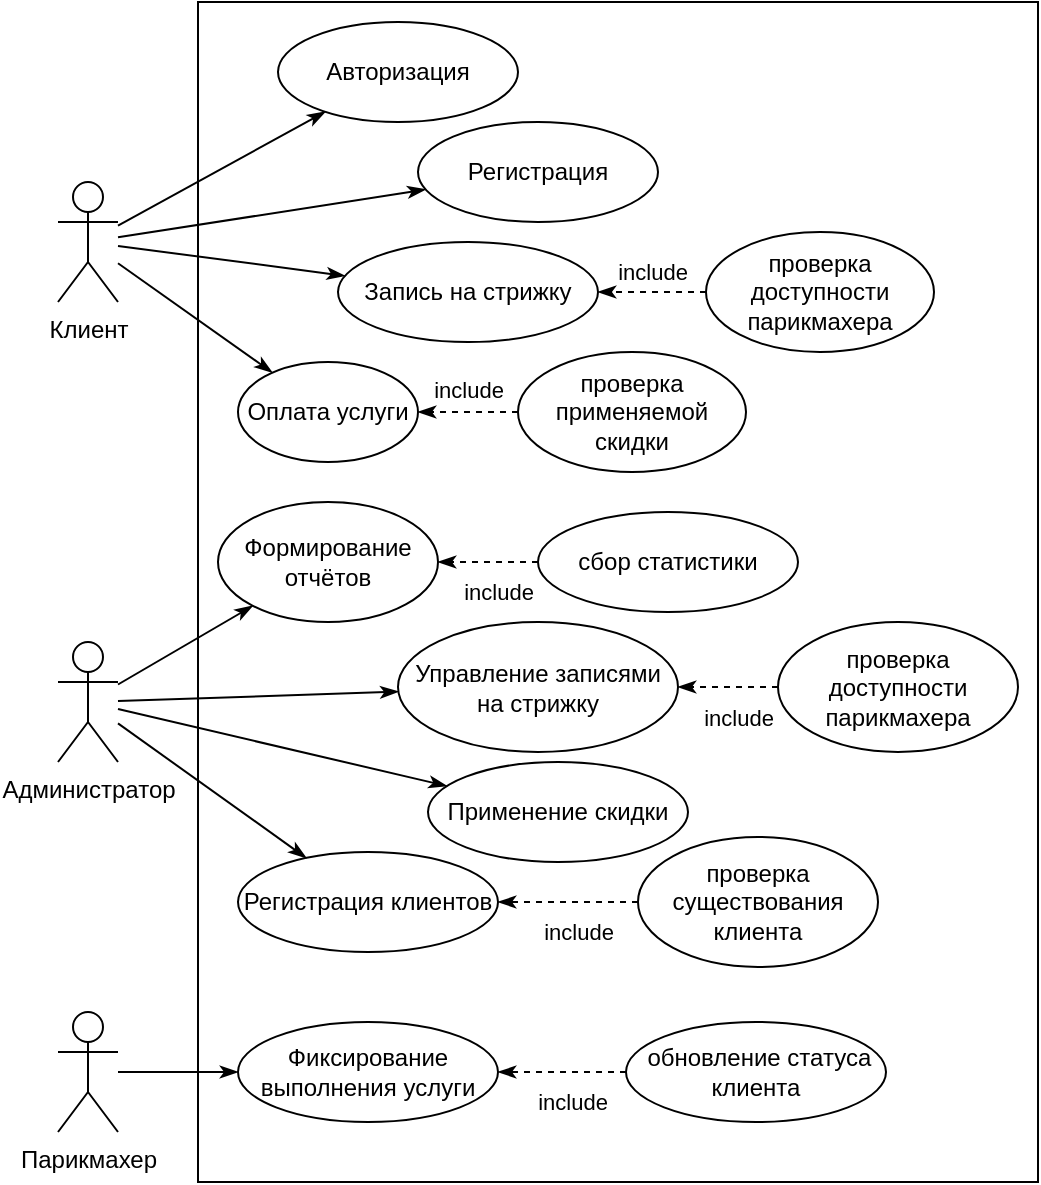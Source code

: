 <mxfile version="26.1.0">
  <diagram name="Страница — 1" id="2l2xRksPNdQvng3e8ofO">
    <mxGraphModel dx="1050" dy="663" grid="1" gridSize="10" guides="1" tooltips="1" connect="1" arrows="1" fold="1" page="1" pageScale="1" pageWidth="827" pageHeight="1169" math="0" shadow="0">
      <root>
        <mxCell id="0" />
        <mxCell id="1" parent="0" />
        <mxCell id="bLb5BtMO9tZuomgXs2TO-29" value="" style="rounded=0;whiteSpace=wrap;html=1;movable=1;resizable=1;rotatable=1;deletable=1;editable=1;locked=0;connectable=1;" parent="1" vertex="1">
          <mxGeometry x="200" y="210" width="420" height="590" as="geometry" />
        </mxCell>
        <mxCell id="bLb5BtMO9tZuomgXs2TO-2" value="Клиент" style="shape=umlActor;verticalLabelPosition=bottom;verticalAlign=top;html=1;outlineConnect=0;" parent="1" vertex="1">
          <mxGeometry x="130" y="300" width="30" height="60" as="geometry" />
        </mxCell>
        <mxCell id="bLb5BtMO9tZuomgXs2TO-3" value="Парикмахер" style="shape=umlActor;verticalLabelPosition=bottom;verticalAlign=top;html=1;outlineConnect=0;" parent="1" vertex="1">
          <mxGeometry x="130" y="715" width="30" height="60" as="geometry" />
        </mxCell>
        <mxCell id="bLb5BtMO9tZuomgXs2TO-4" value="Администратор" style="shape=umlActor;verticalLabelPosition=bottom;verticalAlign=top;html=1;outlineConnect=0;" parent="1" vertex="1">
          <mxGeometry x="130" y="530" width="30" height="60" as="geometry" />
        </mxCell>
        <mxCell id="bLb5BtMO9tZuomgXs2TO-8" value="&lt;p data-pm-slice=&quot;1 1 [&amp;quot;ordered_list&amp;quot;,{&amp;quot;spread&amp;quot;:false,&amp;quot;startingNumber&amp;quot;:1,&amp;quot;start&amp;quot;:150,&amp;quot;end&amp;quot;:277},&amp;quot;regular_list_item&amp;quot;,{&amp;quot;start&amp;quot;:150,&amp;quot;end&amp;quot;:172}]&quot;&gt;Регистрация&lt;/p&gt;" style="ellipse;whiteSpace=wrap;html=1;" parent="1" vertex="1">
          <mxGeometry x="310" y="270" width="120" height="50" as="geometry" />
        </mxCell>
        <mxCell id="bLb5BtMO9tZuomgXs2TO-9" value="&lt;p data-pm-slice=&quot;1 1 [&amp;quot;ordered_list&amp;quot;,{&amp;quot;spread&amp;quot;:false,&amp;quot;startingNumber&amp;quot;:1,&amp;quot;start&amp;quot;:150,&amp;quot;end&amp;quot;:277},&amp;quot;regular_list_item&amp;quot;,{&amp;quot;start&amp;quot;:173,&amp;quot;end&amp;quot;:193}]&quot;&gt;Запись на стрижку&lt;/p&gt;" style="ellipse;whiteSpace=wrap;html=1;" parent="1" vertex="1">
          <mxGeometry x="270" y="330" width="130" height="50" as="geometry" />
        </mxCell>
        <mxCell id="bLb5BtMO9tZuomgXs2TO-10" value="&lt;p data-pm-slice=&quot;1 1 [&amp;quot;list&amp;quot;,{&amp;quot;spread&amp;quot;:true,&amp;quot;start&amp;quot;:88,&amp;quot;end&amp;quot;:600},&amp;quot;regular_list_item&amp;quot;,{&amp;quot;start&amp;quot;:256,&amp;quot;end&amp;quot;:490},&amp;quot;list&amp;quot;,{&amp;quot;spread&amp;quot;:false,&amp;quot;start&amp;quot;:278,&amp;quot;end&amp;quot;:490},&amp;quot;regular_list_item&amp;quot;,{&amp;quot;start&amp;quot;:424,&amp;quot;end&amp;quot;:442}]&quot;&gt;Применение скидки&lt;/p&gt;" style="ellipse;whiteSpace=wrap;html=1;" parent="1" vertex="1">
          <mxGeometry x="315" y="590" width="130" height="50" as="geometry" />
        </mxCell>
        <mxCell id="bLb5BtMO9tZuomgXs2TO-11" value="&lt;p data-pm-slice=&quot;1 1 [&amp;quot;list&amp;quot;,{&amp;quot;spread&amp;quot;:true,&amp;quot;start&amp;quot;:88,&amp;quot;end&amp;quot;:600},&amp;quot;regular_list_item&amp;quot;,{&amp;quot;start&amp;quot;:256,&amp;quot;end&amp;quot;:490},&amp;quot;list&amp;quot;,{&amp;quot;spread&amp;quot;:false,&amp;quot;start&amp;quot;:278,&amp;quot;end&amp;quot;:490},&amp;quot;regular_list_item&amp;quot;,{&amp;quot;start&amp;quot;:346,&amp;quot;end&amp;quot;:421}]&quot;&gt;Управление записями на стрижку&lt;/p&gt;" style="ellipse;whiteSpace=wrap;html=1;" parent="1" vertex="1">
          <mxGeometry x="300" y="520" width="140" height="65" as="geometry" />
        </mxCell>
        <mxCell id="bLb5BtMO9tZuomgXs2TO-13" value="&lt;p data-pm-slice=&quot;1 1 [&amp;quot;ordered_list&amp;quot;,{&amp;quot;spread&amp;quot;:false,&amp;quot;startingNumber&amp;quot;:1,&amp;quot;start&amp;quot;:150,&amp;quot;end&amp;quot;:277},&amp;quot;regular_list_item&amp;quot;,{&amp;quot;start&amp;quot;:254,&amp;quot;end&amp;quot;:277}]&quot;&gt;Формирование отчётов&lt;/p&gt;" style="ellipse;whiteSpace=wrap;html=1;" parent="1" vertex="1">
          <mxGeometry x="210" y="460" width="110" height="60" as="geometry" />
        </mxCell>
        <mxCell id="bLb5BtMO9tZuomgXs2TO-14" value="" style="endArrow=classicThin;html=1;rounded=0;endFill=1;" parent="1" source="bLb5BtMO9tZuomgXs2TO-2" target="bLb5BtMO9tZuomgXs2TO-8" edge="1">
          <mxGeometry width="50" height="50" relative="1" as="geometry">
            <mxPoint x="480" y="590" as="sourcePoint" />
            <mxPoint x="530" y="540" as="targetPoint" />
          </mxGeometry>
        </mxCell>
        <mxCell id="bLb5BtMO9tZuomgXs2TO-15" value="" style="endArrow=classicThin;html=1;rounded=0;endFill=1;" parent="1" source="bLb5BtMO9tZuomgXs2TO-2" target="bLb5BtMO9tZuomgXs2TO-9" edge="1">
          <mxGeometry width="50" height="50" relative="1" as="geometry">
            <mxPoint x="170" y="367" as="sourcePoint" />
            <mxPoint x="274" y="350" as="targetPoint" />
          </mxGeometry>
        </mxCell>
        <mxCell id="bLb5BtMO9tZuomgXs2TO-17" value="&lt;p data-pm-slice=&quot;1 1 [&amp;quot;ordered_list&amp;quot;,{&amp;quot;spread&amp;quot;:false,&amp;quot;startingNumber&amp;quot;:1,&amp;quot;start&amp;quot;:150,&amp;quot;end&amp;quot;:277},&amp;quot;regular_list_item&amp;quot;,{&amp;quot;start&amp;quot;:150,&amp;quot;end&amp;quot;:172}]&quot;&gt;Авторизация&lt;/p&gt;" style="ellipse;whiteSpace=wrap;html=1;" parent="1" vertex="1">
          <mxGeometry x="240" y="220" width="120" height="50" as="geometry" />
        </mxCell>
        <mxCell id="bLb5BtMO9tZuomgXs2TO-18" value="" style="endArrow=classicThin;html=1;rounded=0;endFill=1;" parent="1" source="bLb5BtMO9tZuomgXs2TO-2" target="bLb5BtMO9tZuomgXs2TO-17" edge="1">
          <mxGeometry width="50" height="50" relative="1" as="geometry">
            <mxPoint x="170" y="367" as="sourcePoint" />
            <mxPoint x="274" y="350" as="targetPoint" />
          </mxGeometry>
        </mxCell>
        <mxCell id="bLb5BtMO9tZuomgXs2TO-19" value="&lt;p data-pm-slice=&quot;1 1 [&amp;quot;list&amp;quot;,{&amp;quot;spread&amp;quot;:true,&amp;quot;start&amp;quot;:88,&amp;quot;end&amp;quot;:600},&amp;quot;regular_list_item&amp;quot;,{&amp;quot;start&amp;quot;:88,&amp;quot;end&amp;quot;:254},&amp;quot;list&amp;quot;,{&amp;quot;spread&amp;quot;:false,&amp;quot;start&amp;quot;:103,&amp;quot;end&amp;quot;:254},&amp;quot;regular_list_item&amp;quot;,{&amp;quot;start&amp;quot;:103,&amp;quot;end&amp;quot;:172}]&quot;&gt;проверка доступности парикмахера&lt;/p&gt;" style="ellipse;whiteSpace=wrap;html=1;" parent="1" vertex="1">
          <mxGeometry x="454" y="325" width="114" height="60" as="geometry" />
        </mxCell>
        <mxCell id="bLb5BtMO9tZuomgXs2TO-20" value="" style="endArrow=classicThin;html=1;rounded=0;endFill=1;dashed=1;" parent="1" source="bLb5BtMO9tZuomgXs2TO-19" target="bLb5BtMO9tZuomgXs2TO-9" edge="1">
          <mxGeometry width="50" height="50" relative="1" as="geometry">
            <mxPoint x="404" y="329.66" as="sourcePoint" />
            <mxPoint x="504" y="329.66" as="targetPoint" />
          </mxGeometry>
        </mxCell>
        <mxCell id="bLb5BtMO9tZuomgXs2TO-21" value="include" style="edgeLabel;html=1;align=center;verticalAlign=middle;resizable=0;points=[];" parent="bLb5BtMO9tZuomgXs2TO-20" vertex="1" connectable="0">
          <mxGeometry x="-0.006" y="-1" relative="1" as="geometry">
            <mxPoint y="-9" as="offset" />
          </mxGeometry>
        </mxCell>
        <mxCell id="bLb5BtMO9tZuomgXs2TO-23" value="&lt;p data-pm-slice=&quot;1 1 [&amp;quot;list&amp;quot;,{&amp;quot;spread&amp;quot;:true,&amp;quot;start&amp;quot;:88,&amp;quot;end&amp;quot;:600},&amp;quot;regular_list_item&amp;quot;,{&amp;quot;start&amp;quot;:88,&amp;quot;end&amp;quot;:254},&amp;quot;list&amp;quot;,{&amp;quot;spread&amp;quot;:false,&amp;quot;start&amp;quot;:103,&amp;quot;end&amp;quot;:254},&amp;quot;regular_list_item&amp;quot;,{&amp;quot;start&amp;quot;:196,&amp;quot;end&amp;quot;:254}]&quot;&gt;Оплата услуги&lt;/p&gt;" style="ellipse;whiteSpace=wrap;html=1;" parent="1" vertex="1">
          <mxGeometry x="220" y="390" width="90" height="50" as="geometry" />
        </mxCell>
        <mxCell id="bLb5BtMO9tZuomgXs2TO-24" value="" style="endArrow=classicThin;html=1;rounded=0;endFill=1;" parent="1" source="bLb5BtMO9tZuomgXs2TO-2" target="bLb5BtMO9tZuomgXs2TO-23" edge="1">
          <mxGeometry width="50" height="50" relative="1" as="geometry">
            <mxPoint x="170" y="342" as="sourcePoint" />
            <mxPoint x="283" y="360" as="targetPoint" />
          </mxGeometry>
        </mxCell>
        <mxCell id="bLb5BtMO9tZuomgXs2TO-25" value="&lt;p data-pm-slice=&quot;1 1 [&amp;quot;list&amp;quot;,{&amp;quot;spread&amp;quot;:true,&amp;quot;start&amp;quot;:88,&amp;quot;end&amp;quot;:600},&amp;quot;regular_list_item&amp;quot;,{&amp;quot;start&amp;quot;:88,&amp;quot;end&amp;quot;:254},&amp;quot;list&amp;quot;,{&amp;quot;spread&amp;quot;:false,&amp;quot;start&amp;quot;:103,&amp;quot;end&amp;quot;:254},&amp;quot;regular_list_item&amp;quot;,{&amp;quot;start&amp;quot;:196,&amp;quot;end&amp;quot;:254}]&quot;&gt;проверка применяемой скидки&lt;/p&gt;" style="ellipse;whiteSpace=wrap;html=1;" parent="1" vertex="1">
          <mxGeometry x="360" y="385" width="114" height="60" as="geometry" />
        </mxCell>
        <mxCell id="bLb5BtMO9tZuomgXs2TO-30" value="&lt;p data-pm-slice=&quot;1 1 [&amp;quot;list&amp;quot;,{&amp;quot;spread&amp;quot;:true,&amp;quot;start&amp;quot;:88,&amp;quot;end&amp;quot;:600},&amp;quot;regular_list_item&amp;quot;,{&amp;quot;start&amp;quot;:256,&amp;quot;end&amp;quot;:490},&amp;quot;list&amp;quot;,{&amp;quot;spread&amp;quot;:false,&amp;quot;start&amp;quot;:278,&amp;quot;end&amp;quot;:490},&amp;quot;regular_list_item&amp;quot;,{&amp;quot;start&amp;quot;:278,&amp;quot;end&amp;quot;:343}]&quot;&gt;Регистрация клиентов&lt;/p&gt;" style="ellipse;whiteSpace=wrap;html=1;" parent="1" vertex="1">
          <mxGeometry x="220" y="635" width="130" height="50" as="geometry" />
        </mxCell>
        <mxCell id="bLb5BtMO9tZuomgXs2TO-31" value="" style="endArrow=classicThin;html=1;rounded=0;endFill=1;" parent="1" source="bLb5BtMO9tZuomgXs2TO-4" target="bLb5BtMO9tZuomgXs2TO-13" edge="1">
          <mxGeometry width="50" height="50" relative="1" as="geometry">
            <mxPoint x="170" y="351" as="sourcePoint" />
            <mxPoint x="247" y="405" as="targetPoint" />
          </mxGeometry>
        </mxCell>
        <mxCell id="bLb5BtMO9tZuomgXs2TO-32" value="" style="endArrow=classicThin;html=1;rounded=0;endFill=1;" parent="1" source="bLb5BtMO9tZuomgXs2TO-4" target="bLb5BtMO9tZuomgXs2TO-11" edge="1">
          <mxGeometry width="50" height="50" relative="1" as="geometry">
            <mxPoint x="170" y="561" as="sourcePoint" />
            <mxPoint x="237" y="522" as="targetPoint" />
          </mxGeometry>
        </mxCell>
        <mxCell id="bLb5BtMO9tZuomgXs2TO-33" value="" style="endArrow=classicThin;html=1;rounded=0;endFill=1;" parent="1" source="bLb5BtMO9tZuomgXs2TO-4" target="bLb5BtMO9tZuomgXs2TO-10" edge="1">
          <mxGeometry width="50" height="50" relative="1" as="geometry">
            <mxPoint x="180" y="571" as="sourcePoint" />
            <mxPoint x="247" y="532" as="targetPoint" />
          </mxGeometry>
        </mxCell>
        <mxCell id="bLb5BtMO9tZuomgXs2TO-34" value="" style="endArrow=classicThin;html=1;rounded=0;endFill=1;" parent="1" source="bLb5BtMO9tZuomgXs2TO-4" target="bLb5BtMO9tZuomgXs2TO-30" edge="1">
          <mxGeometry width="50" height="50" relative="1" as="geometry">
            <mxPoint x="190" y="581" as="sourcePoint" />
            <mxPoint x="257" y="542" as="targetPoint" />
          </mxGeometry>
        </mxCell>
        <mxCell id="bLb5BtMO9tZuomgXs2TO-35" value="&lt;p data-pm-slice=&quot;1 1 [&amp;quot;list&amp;quot;,{&amp;quot;spread&amp;quot;:true,&amp;quot;start&amp;quot;:88,&amp;quot;end&amp;quot;:600},&amp;quot;regular_list_item&amp;quot;,{&amp;quot;start&amp;quot;:256,&amp;quot;end&amp;quot;:490},&amp;quot;list&amp;quot;,{&amp;quot;spread&amp;quot;:false,&amp;quot;start&amp;quot;:278,&amp;quot;end&amp;quot;:490},&amp;quot;regular_list_item&amp;quot;,{&amp;quot;start&amp;quot;:278,&amp;quot;end&amp;quot;:343}]&quot;&gt;проверка существования клиента&lt;/p&gt;" style="ellipse;whiteSpace=wrap;html=1;" parent="1" vertex="1">
          <mxGeometry x="420" y="627.5" width="120" height="65" as="geometry" />
        </mxCell>
        <mxCell id="bLb5BtMO9tZuomgXs2TO-37" value="" style="endArrow=classicThin;html=1;rounded=0;endFill=1;dashed=1;" parent="1" source="bLb5BtMO9tZuomgXs2TO-35" target="bLb5BtMO9tZuomgXs2TO-30" edge="1">
          <mxGeometry width="50" height="50" relative="1" as="geometry">
            <mxPoint x="430" y="677.5" as="sourcePoint" />
            <mxPoint x="380" y="677.5" as="targetPoint" />
          </mxGeometry>
        </mxCell>
        <mxCell id="bLb5BtMO9tZuomgXs2TO-38" value="include" style="edgeLabel;html=1;align=center;verticalAlign=middle;resizable=0;points=[];" parent="bLb5BtMO9tZuomgXs2TO-37" vertex="1" connectable="0">
          <mxGeometry x="-0.006" y="-1" relative="1" as="geometry">
            <mxPoint x="5" y="16" as="offset" />
          </mxGeometry>
        </mxCell>
        <mxCell id="bLb5BtMO9tZuomgXs2TO-39" value="" style="endArrow=classicThin;html=1;rounded=0;endFill=1;dashed=1;" parent="1" source="bLb5BtMO9tZuomgXs2TO-25" target="bLb5BtMO9tZuomgXs2TO-23" edge="1">
          <mxGeometry width="50" height="50" relative="1" as="geometry">
            <mxPoint x="380" y="435" as="sourcePoint" />
            <mxPoint x="330" y="435" as="targetPoint" />
          </mxGeometry>
        </mxCell>
        <mxCell id="bLb5BtMO9tZuomgXs2TO-40" value="include" style="edgeLabel;html=1;align=center;verticalAlign=middle;resizable=0;points=[];" parent="bLb5BtMO9tZuomgXs2TO-39" vertex="1" connectable="0">
          <mxGeometry x="-0.006" y="-1" relative="1" as="geometry">
            <mxPoint y="-10" as="offset" />
          </mxGeometry>
        </mxCell>
        <mxCell id="bLb5BtMO9tZuomgXs2TO-41" value="&lt;p data-pm-slice=&quot;1 1 [&amp;quot;list&amp;quot;,{&amp;quot;spread&amp;quot;:true,&amp;quot;start&amp;quot;:88,&amp;quot;end&amp;quot;:600},&amp;quot;regular_list_item&amp;quot;,{&amp;quot;start&amp;quot;:256,&amp;quot;end&amp;quot;:490},&amp;quot;list&amp;quot;,{&amp;quot;spread&amp;quot;:false,&amp;quot;start&amp;quot;:278,&amp;quot;end&amp;quot;:490},&amp;quot;regular_list_item&amp;quot;,{&amp;quot;start&amp;quot;:346,&amp;quot;end&amp;quot;:421}]&quot;&gt;проверка доступности парикмахера&lt;/p&gt;" style="ellipse;whiteSpace=wrap;html=1;" parent="1" vertex="1">
          <mxGeometry x="490" y="520" width="120" height="65" as="geometry" />
        </mxCell>
        <mxCell id="bLb5BtMO9tZuomgXs2TO-42" value="" style="endArrow=classicThin;html=1;rounded=0;endFill=1;dashed=1;" parent="1" source="bLb5BtMO9tZuomgXs2TO-41" target="bLb5BtMO9tZuomgXs2TO-11" edge="1">
          <mxGeometry width="50" height="50" relative="1" as="geometry">
            <mxPoint x="440" y="655" as="sourcePoint" />
            <mxPoint x="370" y="655" as="targetPoint" />
          </mxGeometry>
        </mxCell>
        <mxCell id="bLb5BtMO9tZuomgXs2TO-43" value="include" style="edgeLabel;html=1;align=center;verticalAlign=middle;resizable=0;points=[];" parent="bLb5BtMO9tZuomgXs2TO-42" vertex="1" connectable="0">
          <mxGeometry x="-0.006" y="-1" relative="1" as="geometry">
            <mxPoint x="5" y="16" as="offset" />
          </mxGeometry>
        </mxCell>
        <mxCell id="bLb5BtMO9tZuomgXs2TO-44" value="&lt;p data-pm-slice=&quot;1 1 [&amp;quot;list&amp;quot;,{&amp;quot;spread&amp;quot;:true,&amp;quot;start&amp;quot;:88,&amp;quot;end&amp;quot;:600},&amp;quot;regular_list_item&amp;quot;,{&amp;quot;start&amp;quot;:256,&amp;quot;end&amp;quot;:490},&amp;quot;list&amp;quot;,{&amp;quot;spread&amp;quot;:false,&amp;quot;start&amp;quot;:278,&amp;quot;end&amp;quot;:490},&amp;quot;regular_list_item&amp;quot;,{&amp;quot;start&amp;quot;:445,&amp;quot;end&amp;quot;:490}]&quot;&gt;сбор статистики&lt;/p&gt;" style="ellipse;whiteSpace=wrap;html=1;" parent="1" vertex="1">
          <mxGeometry x="370" y="465" width="130" height="50" as="geometry" />
        </mxCell>
        <mxCell id="bLb5BtMO9tZuomgXs2TO-45" value="" style="endArrow=classicThin;html=1;rounded=0;endFill=1;dashed=1;" parent="1" source="bLb5BtMO9tZuomgXs2TO-44" target="bLb5BtMO9tZuomgXs2TO-13" edge="1">
          <mxGeometry width="50" height="50" relative="1" as="geometry">
            <mxPoint x="500" y="563" as="sourcePoint" />
            <mxPoint x="450" y="563" as="targetPoint" />
          </mxGeometry>
        </mxCell>
        <mxCell id="bLb5BtMO9tZuomgXs2TO-46" value="include" style="edgeLabel;html=1;align=center;verticalAlign=middle;resizable=0;points=[];" parent="bLb5BtMO9tZuomgXs2TO-45" vertex="1" connectable="0">
          <mxGeometry x="-0.006" y="-1" relative="1" as="geometry">
            <mxPoint x="5" y="16" as="offset" />
          </mxGeometry>
        </mxCell>
        <mxCell id="bLb5BtMO9tZuomgXs2TO-47" value="&lt;p data-pm-slice=&quot;1 1 [&amp;quot;list&amp;quot;,{&amp;quot;spread&amp;quot;:true,&amp;quot;start&amp;quot;:88,&amp;quot;end&amp;quot;:600},&amp;quot;regular_list_item&amp;quot;,{&amp;quot;start&amp;quot;:492,&amp;quot;end&amp;quot;:600},&amp;quot;list&amp;quot;,{&amp;quot;spread&amp;quot;:false,&amp;quot;start&amp;quot;:511,&amp;quot;end&amp;quot;:600},&amp;quot;regular_list_item&amp;quot;,{&amp;quot;start&amp;quot;:533,&amp;quot;end&amp;quot;:600}]&quot;&gt;Фиксирование выполнения услуги&lt;/p&gt;" style="ellipse;whiteSpace=wrap;html=1;" parent="1" vertex="1">
          <mxGeometry x="220" y="720" width="130" height="50" as="geometry" />
        </mxCell>
        <mxCell id="bLb5BtMO9tZuomgXs2TO-48" value="&lt;p data-pm-slice=&quot;1 1 [&amp;quot;list&amp;quot;,{&amp;quot;spread&amp;quot;:true,&amp;quot;start&amp;quot;:88,&amp;quot;end&amp;quot;:600},&amp;quot;regular_list_item&amp;quot;,{&amp;quot;start&amp;quot;:492,&amp;quot;end&amp;quot;:600},&amp;quot;list&amp;quot;,{&amp;quot;spread&amp;quot;:false,&amp;quot;start&amp;quot;:511,&amp;quot;end&amp;quot;:600},&amp;quot;regular_list_item&amp;quot;,{&amp;quot;start&amp;quot;:533,&amp;quot;end&amp;quot;:600}]&quot;&gt;&amp;nbsp;обновление статуса клиента&lt;/p&gt;" style="ellipse;whiteSpace=wrap;html=1;" parent="1" vertex="1">
          <mxGeometry x="414" y="720" width="130" height="50" as="geometry" />
        </mxCell>
        <mxCell id="bLb5BtMO9tZuomgXs2TO-49" value="" style="endArrow=classicThin;html=1;rounded=0;endFill=1;dashed=1;" parent="1" source="bLb5BtMO9tZuomgXs2TO-48" target="bLb5BtMO9tZuomgXs2TO-47" edge="1">
          <mxGeometry width="50" height="50" relative="1" as="geometry">
            <mxPoint x="430" y="670" as="sourcePoint" />
            <mxPoint x="360" y="670" as="targetPoint" />
          </mxGeometry>
        </mxCell>
        <mxCell id="bLb5BtMO9tZuomgXs2TO-50" value="include" style="edgeLabel;html=1;align=center;verticalAlign=middle;resizable=0;points=[];" parent="bLb5BtMO9tZuomgXs2TO-49" vertex="1" connectable="0">
          <mxGeometry x="-0.006" y="-1" relative="1" as="geometry">
            <mxPoint x="5" y="16" as="offset" />
          </mxGeometry>
        </mxCell>
        <mxCell id="bLb5BtMO9tZuomgXs2TO-52" value="" style="endArrow=classicThin;html=1;rounded=0;endFill=1;" parent="1" source="bLb5BtMO9tZuomgXs2TO-3" target="bLb5BtMO9tZuomgXs2TO-47" edge="1">
          <mxGeometry width="50" height="50" relative="1" as="geometry">
            <mxPoint x="180" y="591" as="sourcePoint" />
            <mxPoint x="274" y="658" as="targetPoint" />
          </mxGeometry>
        </mxCell>
      </root>
    </mxGraphModel>
  </diagram>
</mxfile>
